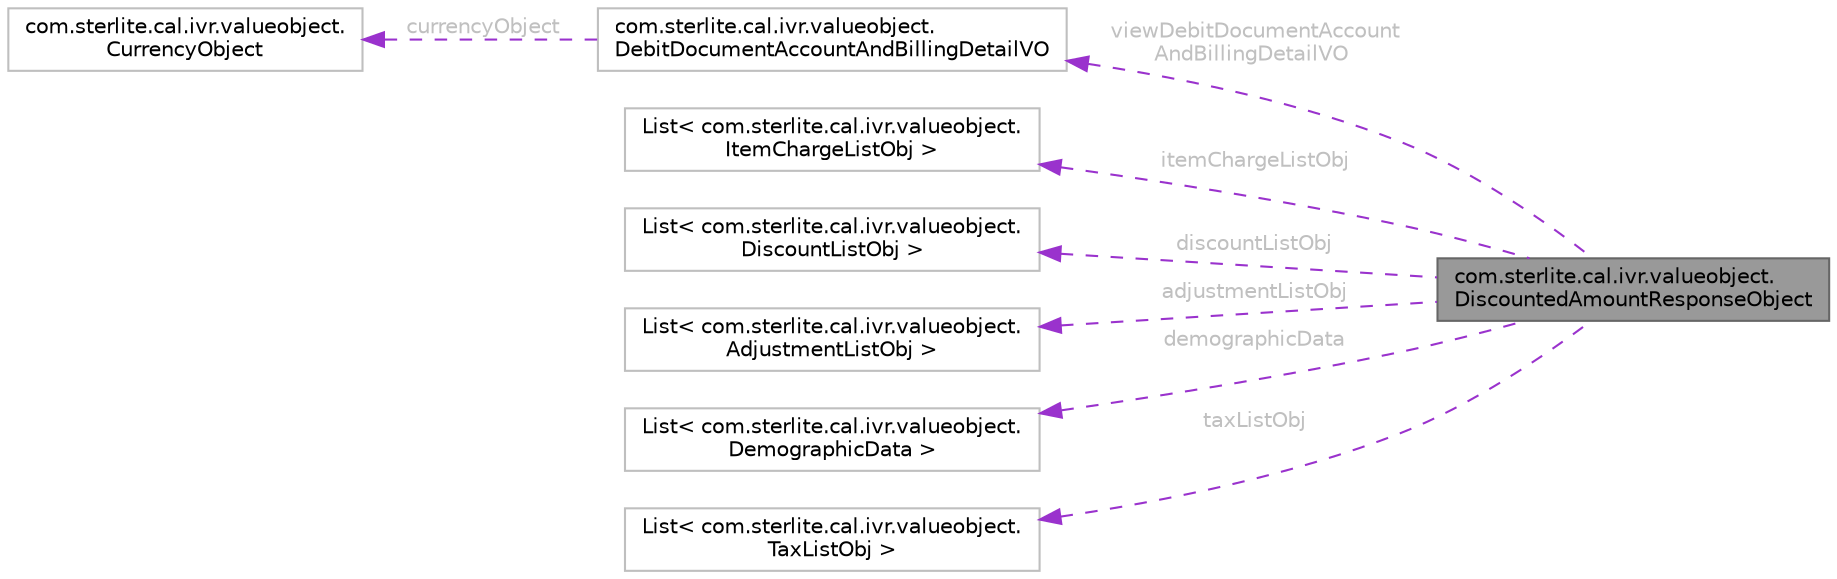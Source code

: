 digraph "com.sterlite.cal.ivr.valueobject.DiscountedAmountResponseObject"
{
 // LATEX_PDF_SIZE
  bgcolor="transparent";
  edge [fontname=Helvetica,fontsize=10,labelfontname=Helvetica,labelfontsize=10];
  node [fontname=Helvetica,fontsize=10,shape=box,height=0.2,width=0.4];
  rankdir="LR";
  Node1 [id="Node000001",label="com.sterlite.cal.ivr.valueobject.\lDiscountedAmountResponseObject",height=0.2,width=0.4,color="gray40", fillcolor="grey60", style="filled", fontcolor="black",tooltip=" "];
  Node2 -> Node1 [id="edge1_Node000001_Node000002",dir="back",color="darkorchid3",style="dashed",tooltip=" ",label=" viewDebitDocumentAccount\lAndBillingDetailVO",fontcolor="grey" ];
  Node2 [id="Node000002",label="com.sterlite.cal.ivr.valueobject.\lDebitDocumentAccountAndBillingDetailVO",height=0.2,width=0.4,color="grey75", fillcolor="white", style="filled",URL="$classcom_1_1sterlite_1_1cal_1_1ivr_1_1valueobject_1_1_debit_document_account_and_billing_detail_v_o.html",tooltip=" "];
  Node3 -> Node2 [id="edge2_Node000002_Node000003",dir="back",color="darkorchid3",style="dashed",tooltip=" ",label=" currencyObject",fontcolor="grey" ];
  Node3 [id="Node000003",label="com.sterlite.cal.ivr.valueobject.\lCurrencyObject",height=0.2,width=0.4,color="grey75", fillcolor="white", style="filled",URL="$classcom_1_1sterlite_1_1cal_1_1ivr_1_1valueobject_1_1_currency_object.html",tooltip=" "];
  Node4 -> Node1 [id="edge3_Node000001_Node000004",dir="back",color="darkorchid3",style="dashed",tooltip=" ",label=" itemChargeListObj",fontcolor="grey" ];
  Node4 [id="Node000004",label="List\< com.sterlite.cal.ivr.valueobject.\lItemChargeListObj \>",height=0.2,width=0.4,color="grey75", fillcolor="white", style="filled",tooltip=" "];
  Node5 -> Node1 [id="edge4_Node000001_Node000005",dir="back",color="darkorchid3",style="dashed",tooltip=" ",label=" discountListObj",fontcolor="grey" ];
  Node5 [id="Node000005",label="List\< com.sterlite.cal.ivr.valueobject.\lDiscountListObj \>",height=0.2,width=0.4,color="grey75", fillcolor="white", style="filled",tooltip=" "];
  Node6 -> Node1 [id="edge5_Node000001_Node000006",dir="back",color="darkorchid3",style="dashed",tooltip=" ",label=" adjustmentListObj",fontcolor="grey" ];
  Node6 [id="Node000006",label="List\< com.sterlite.cal.ivr.valueobject.\lAdjustmentListObj \>",height=0.2,width=0.4,color="grey75", fillcolor="white", style="filled",tooltip=" "];
  Node7 -> Node1 [id="edge6_Node000001_Node000007",dir="back",color="darkorchid3",style="dashed",tooltip=" ",label=" demographicData",fontcolor="grey" ];
  Node7 [id="Node000007",label="List\< com.sterlite.cal.ivr.valueobject.\lDemographicData \>",height=0.2,width=0.4,color="grey75", fillcolor="white", style="filled",tooltip=" "];
  Node8 -> Node1 [id="edge7_Node000001_Node000008",dir="back",color="darkorchid3",style="dashed",tooltip=" ",label=" taxListObj",fontcolor="grey" ];
  Node8 [id="Node000008",label="List\< com.sterlite.cal.ivr.valueobject.\lTaxListObj \>",height=0.2,width=0.4,color="grey75", fillcolor="white", style="filled",tooltip=" "];
}
